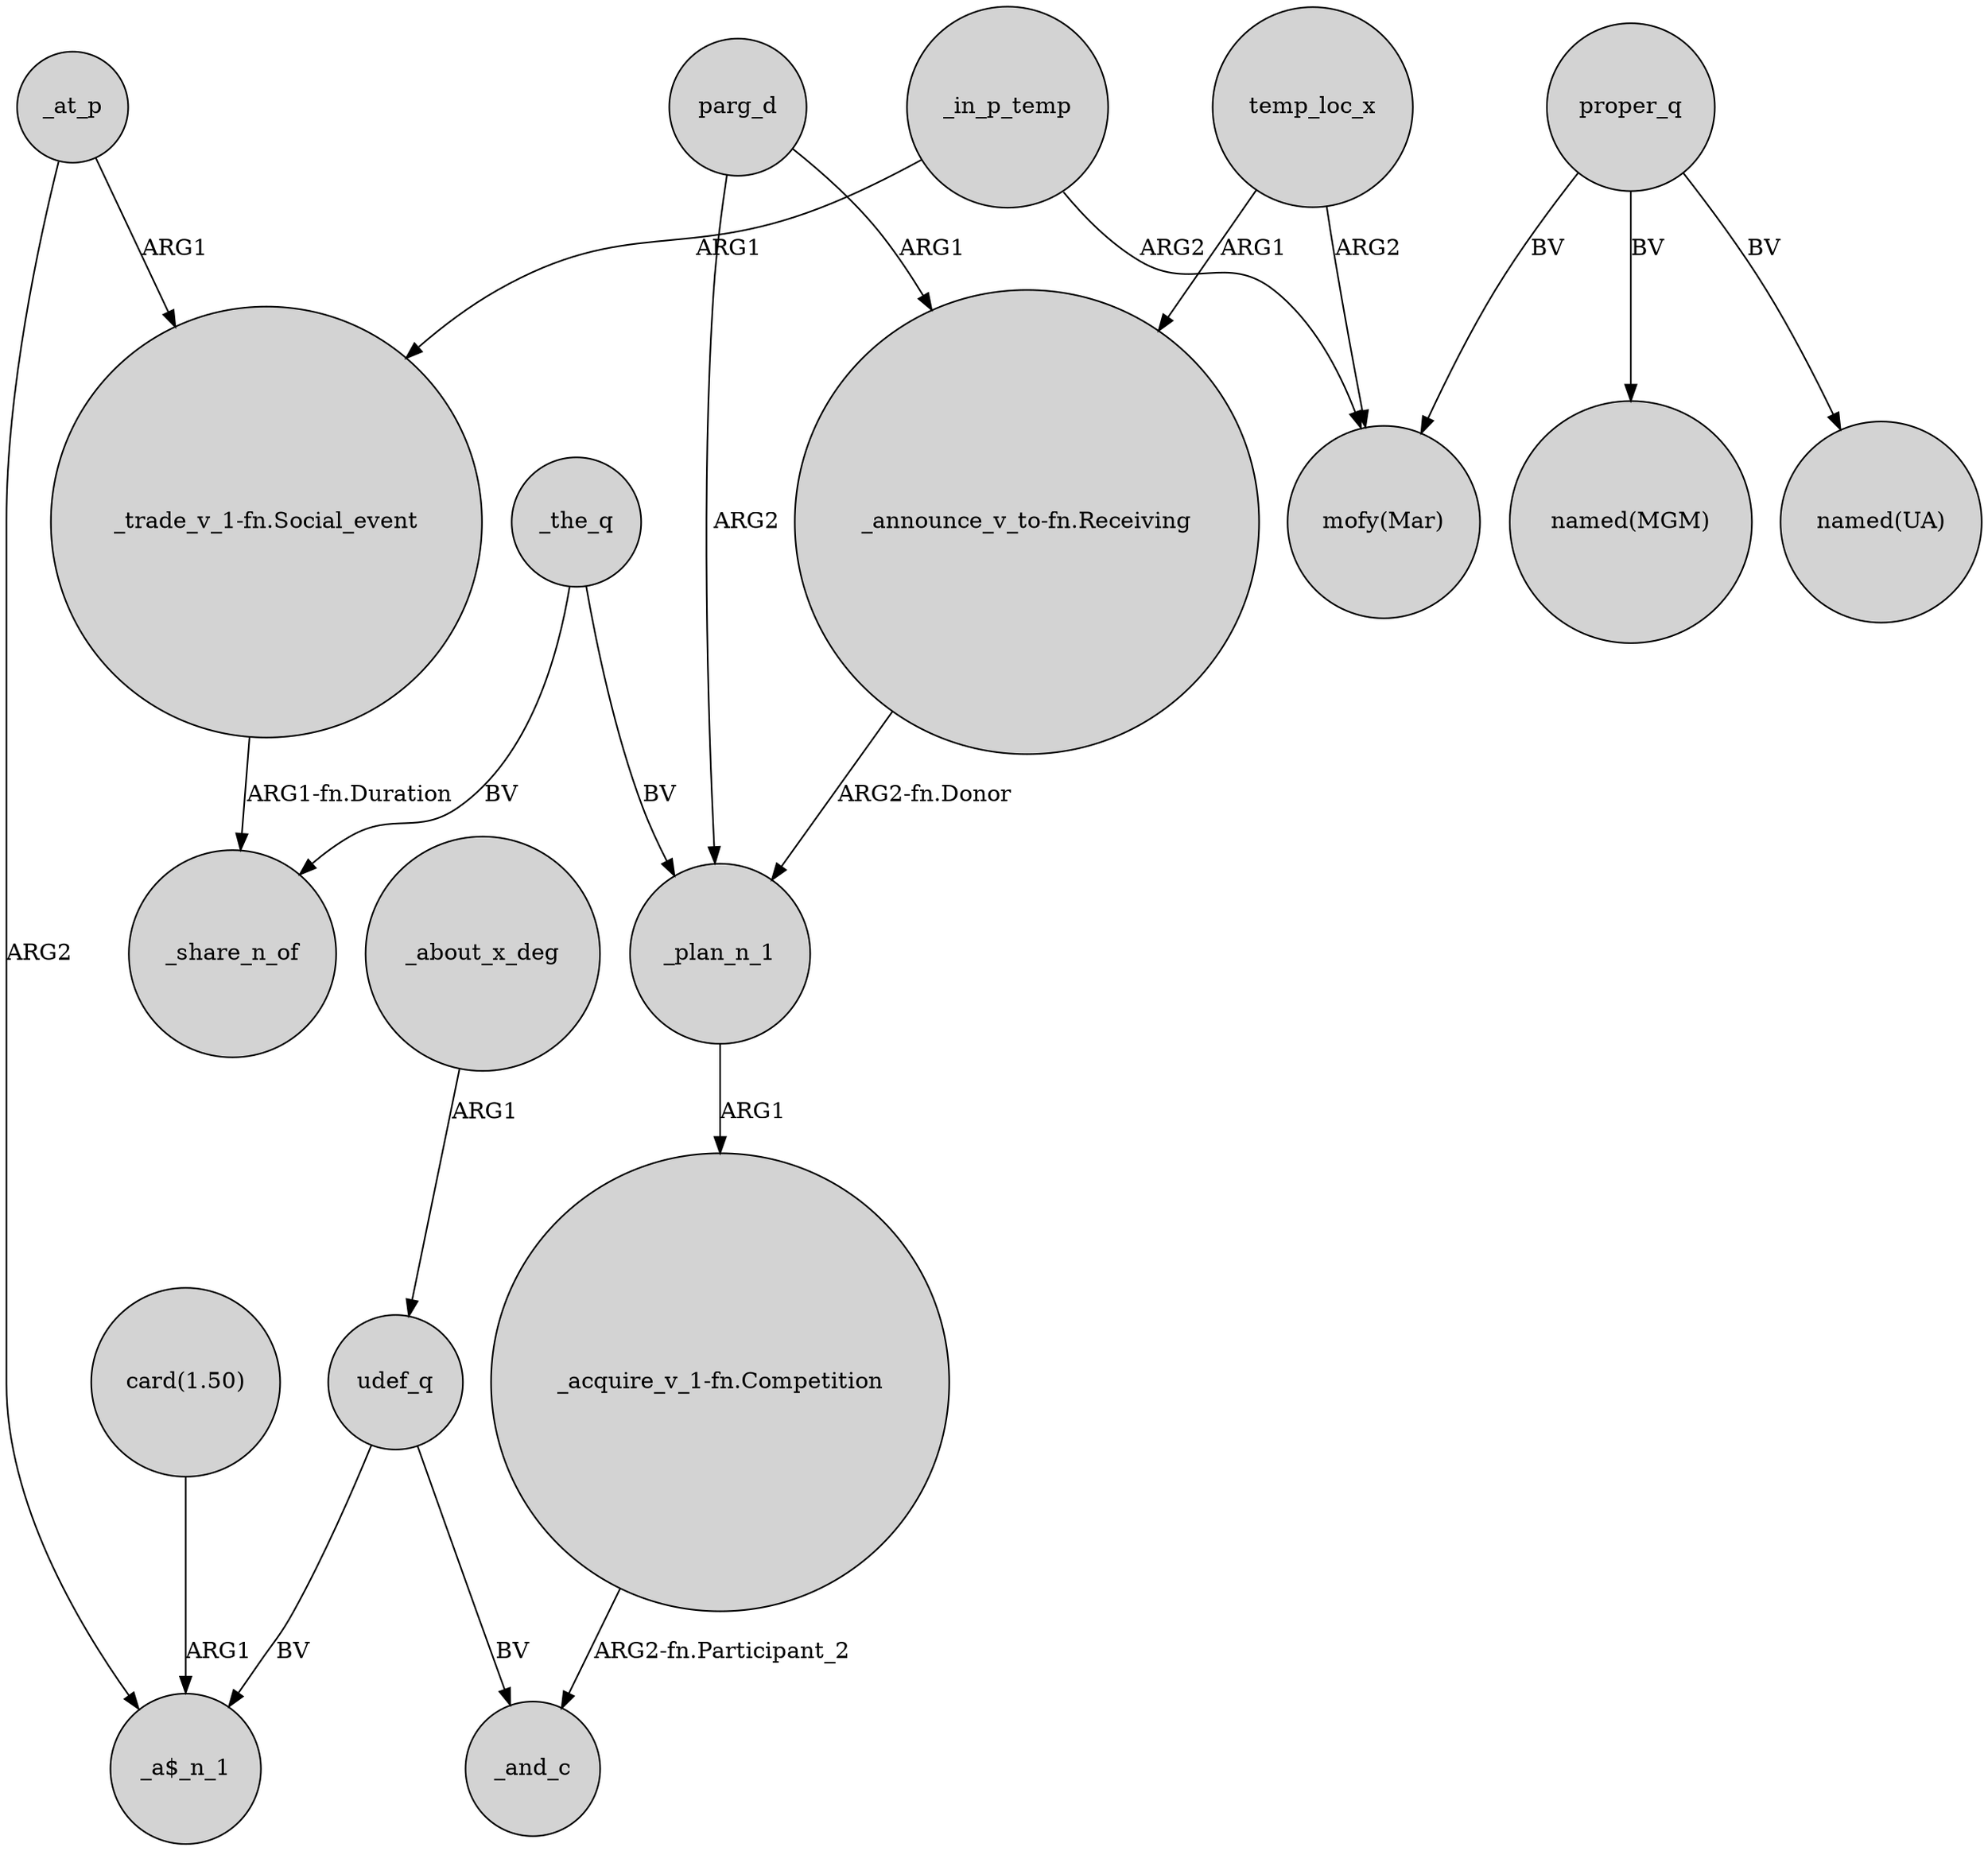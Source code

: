 digraph {
	node [shape=circle style=filled]
	_in_p_temp -> "_trade_v_1-fn.Social_event" [label=ARG1]
	temp_loc_x -> "mofy(Mar)" [label=ARG2]
	"card(1.50)" -> "_a$_n_1" [label=ARG1]
	"_trade_v_1-fn.Social_event" -> _share_n_of [label="ARG1-fn.Duration"]
	_in_p_temp -> "mofy(Mar)" [label=ARG2]
	_the_q -> _share_n_of [label=BV]
	parg_d -> _plan_n_1 [label=ARG2]
	_at_p -> "_a$_n_1" [label=ARG2]
	"_acquire_v_1-fn.Competition" -> _and_c [label="ARG2-fn.Participant_2"]
	"_announce_v_to-fn.Receiving" -> _plan_n_1 [label="ARG2-fn.Donor"]
	udef_q -> _and_c [label=BV]
	proper_q -> "named(MGM)" [label=BV]
	_at_p -> "_trade_v_1-fn.Social_event" [label=ARG1]
	_about_x_deg -> udef_q [label=ARG1]
	_plan_n_1 -> "_acquire_v_1-fn.Competition" [label=ARG1]
	proper_q -> "mofy(Mar)" [label=BV]
	proper_q -> "named(UA)" [label=BV]
	_the_q -> _plan_n_1 [label=BV]
	parg_d -> "_announce_v_to-fn.Receiving" [label=ARG1]
	temp_loc_x -> "_announce_v_to-fn.Receiving" [label=ARG1]
	udef_q -> "_a$_n_1" [label=BV]
}

